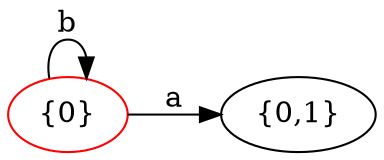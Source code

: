 digraph a {
 rankdir=LR
0[ label ="{0}", color=red ];
0 -> 0 [ label = "b" ];
0 -> 4 [ label = "a" ];
4[ label ="{0,1}",];
}
